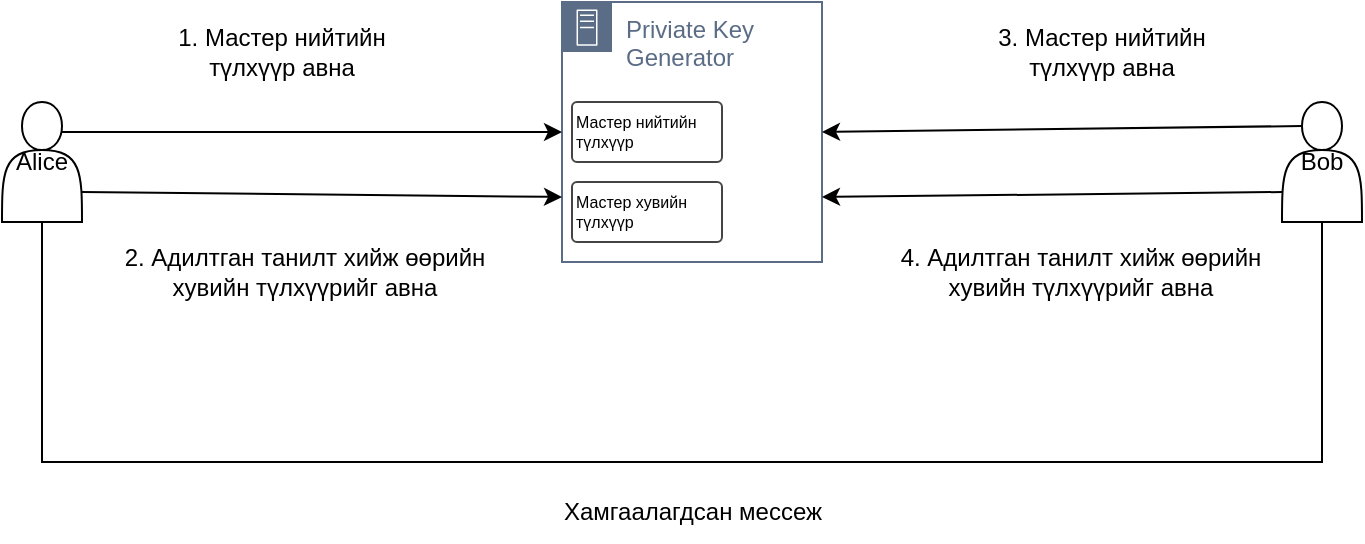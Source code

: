 <mxfile version="21.2.2" type="github">
  <diagram name="Page-1" id="jMOP8N9wvqpw-0GyW7RB">
    <mxGraphModel dx="1434" dy="774" grid="1" gridSize="10" guides="1" tooltips="1" connect="1" arrows="1" fold="1" page="1" pageScale="1" pageWidth="850" pageHeight="1100" math="0" shadow="0">
      <root>
        <mxCell id="0" />
        <mxCell id="1" parent="0" />
        <mxCell id="d_m2SA40f0KJhwYKVJD9-1" value="Priviate Key Generator" style="points=[[0,0],[0.25,0],[0.5,0],[0.75,0],[1,0],[1,0.25],[1,0.5],[1,0.75],[1,1],[0.75,1],[0.5,1],[0.25,1],[0,1],[0,0.75],[0,0.5],[0,0.25]];outlineConnect=0;gradientColor=none;html=1;whiteSpace=wrap;fontSize=12;fontStyle=0;container=1;pointerEvents=0;collapsible=0;recursiveResize=0;shape=mxgraph.aws4.group;grIcon=mxgraph.aws4.group_on_premise;strokeColor=#5A6C86;fillColor=none;verticalAlign=top;align=left;spacingLeft=30;fontColor=#5A6C86;dashed=0;" vertex="1" parent="1">
          <mxGeometry x="380" y="210" width="130" height="130" as="geometry" />
        </mxCell>
        <mxCell id="d_m2SA40f0KJhwYKVJD9-2" value="Мастер хувийн түлхүүр" style="strokeWidth=1;html=1;shadow=0;dashed=0;shape=mxgraph.ios.iTextInput;strokeColor=#444444;buttonText=;fontSize=8;whiteSpace=wrap;align=left;" vertex="1" parent="d_m2SA40f0KJhwYKVJD9-1">
          <mxGeometry x="5" y="90" width="75" height="30" as="geometry" />
        </mxCell>
        <mxCell id="d_m2SA40f0KJhwYKVJD9-3" value="Мастер нийтийн түлхүүр" style="strokeWidth=1;html=1;shadow=0;dashed=0;shape=mxgraph.ios.iTextInput;strokeColor=#444444;buttonText=;fontSize=8;whiteSpace=wrap;align=left;" vertex="1" parent="d_m2SA40f0KJhwYKVJD9-1">
          <mxGeometry x="5" y="50" width="75" height="30" as="geometry" />
        </mxCell>
        <mxCell id="d_m2SA40f0KJhwYKVJD9-4" value="Alice" style="shape=actor;whiteSpace=wrap;html=1;" vertex="1" parent="1">
          <mxGeometry x="100" y="260" width="40" height="60" as="geometry" />
        </mxCell>
        <mxCell id="d_m2SA40f0KJhwYKVJD9-5" value="Bob" style="shape=actor;whiteSpace=wrap;html=1;" vertex="1" parent="1">
          <mxGeometry x="740" y="260" width="40" height="60" as="geometry" />
        </mxCell>
        <mxCell id="d_m2SA40f0KJhwYKVJD9-6" value="" style="endArrow=classic;html=1;rounded=0;exitX=0.25;exitY=0.2;exitDx=0;exitDy=0;entryX=1;entryY=0.5;entryDx=0;entryDy=0;exitPerimeter=0;" edge="1" parent="1" source="d_m2SA40f0KJhwYKVJD9-5" target="d_m2SA40f0KJhwYKVJD9-1">
          <mxGeometry width="50" height="50" relative="1" as="geometry">
            <mxPoint x="460" y="300" as="sourcePoint" />
            <mxPoint x="530" y="280" as="targetPoint" />
          </mxGeometry>
        </mxCell>
        <mxCell id="d_m2SA40f0KJhwYKVJD9-7" value="" style="endArrow=classic;html=1;rounded=0;entryX=0;entryY=0.5;entryDx=0;entryDy=0;exitX=0.75;exitY=0.25;exitDx=0;exitDy=0;exitPerimeter=0;" edge="1" parent="1" source="d_m2SA40f0KJhwYKVJD9-4" target="d_m2SA40f0KJhwYKVJD9-1">
          <mxGeometry width="50" height="50" relative="1" as="geometry">
            <mxPoint x="140" y="280" as="sourcePoint" />
            <mxPoint x="370" y="280" as="targetPoint" />
            <Array as="points" />
          </mxGeometry>
        </mxCell>
        <mxCell id="d_m2SA40f0KJhwYKVJD9-8" value="" style="endArrow=classic;html=1;rounded=0;exitX=1;exitY=0.75;exitDx=0;exitDy=0;entryX=0;entryY=0.75;entryDx=0;entryDy=0;" edge="1" parent="1" source="d_m2SA40f0KJhwYKVJD9-4" target="d_m2SA40f0KJhwYKVJD9-1">
          <mxGeometry width="50" height="50" relative="1" as="geometry">
            <mxPoint x="140" y="370" as="sourcePoint" />
            <mxPoint x="190" y="320" as="targetPoint" />
          </mxGeometry>
        </mxCell>
        <mxCell id="d_m2SA40f0KJhwYKVJD9-9" value="" style="endArrow=classic;html=1;rounded=0;exitX=0;exitY=0.75;exitDx=0;exitDy=0;entryX=1;entryY=0.75;entryDx=0;entryDy=0;" edge="1" parent="1" source="d_m2SA40f0KJhwYKVJD9-5" target="d_m2SA40f0KJhwYKVJD9-1">
          <mxGeometry width="50" height="50" relative="1" as="geometry">
            <mxPoint x="420" y="420" as="sourcePoint" />
            <mxPoint x="540" y="340" as="targetPoint" />
          </mxGeometry>
        </mxCell>
        <mxCell id="d_m2SA40f0KJhwYKVJD9-10" value="1. Мастер нийтийн түлхүүр авна" style="text;html=1;strokeColor=none;fillColor=none;align=center;verticalAlign=middle;whiteSpace=wrap;rounded=0;" vertex="1" parent="1">
          <mxGeometry x="180" y="220" width="120" height="30" as="geometry" />
        </mxCell>
        <mxCell id="d_m2SA40f0KJhwYKVJD9-11" value="2. Адилтган танилт хийж өөрийн хувийн түлхүүрийг авна" style="text;html=1;strokeColor=none;fillColor=none;align=center;verticalAlign=middle;whiteSpace=wrap;rounded=0;" vertex="1" parent="1">
          <mxGeometry x="150" y="330" width="202.5" height="30" as="geometry" />
        </mxCell>
        <mxCell id="d_m2SA40f0KJhwYKVJD9-12" value="" style="endArrow=none;html=1;rounded=0;exitX=0.5;exitY=1;exitDx=0;exitDy=0;entryX=0.5;entryY=1;entryDx=0;entryDy=0;" edge="1" parent="1" source="d_m2SA40f0KJhwYKVJD9-4" target="d_m2SA40f0KJhwYKVJD9-5">
          <mxGeometry width="50" height="50" relative="1" as="geometry">
            <mxPoint x="420" y="420" as="sourcePoint" />
            <mxPoint x="470" y="370" as="targetPoint" />
            <Array as="points">
              <mxPoint x="120" y="440" />
              <mxPoint x="760" y="440" />
            </Array>
          </mxGeometry>
        </mxCell>
        <mxCell id="d_m2SA40f0KJhwYKVJD9-13" value="3. Мастер нийтийн түлхүүр авна" style="text;html=1;strokeColor=none;fillColor=none;align=center;verticalAlign=middle;whiteSpace=wrap;rounded=0;" vertex="1" parent="1">
          <mxGeometry x="590" y="220" width="120" height="30" as="geometry" />
        </mxCell>
        <mxCell id="d_m2SA40f0KJhwYKVJD9-14" value="4. Адилтган танилт хийж өөрийн хувийн түлхүүрийг авна" style="text;html=1;strokeColor=none;fillColor=none;align=center;verticalAlign=middle;whiteSpace=wrap;rounded=0;" vertex="1" parent="1">
          <mxGeometry x="537.5" y="330" width="202.5" height="30" as="geometry" />
        </mxCell>
        <mxCell id="d_m2SA40f0KJhwYKVJD9-15" value="Хамгаалагдсан мессеж" style="text;html=1;strokeColor=none;fillColor=none;align=center;verticalAlign=middle;whiteSpace=wrap;rounded=0;" vertex="1" parent="1">
          <mxGeometry x="344" y="450" width="202.5" height="30" as="geometry" />
        </mxCell>
      </root>
    </mxGraphModel>
  </diagram>
</mxfile>
